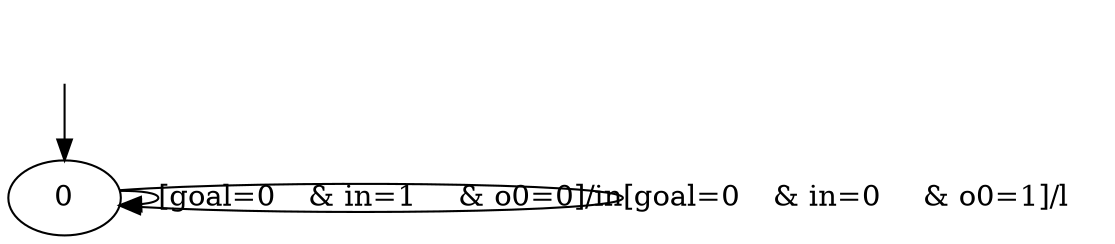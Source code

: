 digraph {
0;
__init [label="", style=invis, width=0];
__init -> 0;
0 -> 0 [label="[goal=0	& in=1	& o0=0]/in"];
0 -> 0 [label="[goal=0	& in=0	& o0=1]/l"];
}
